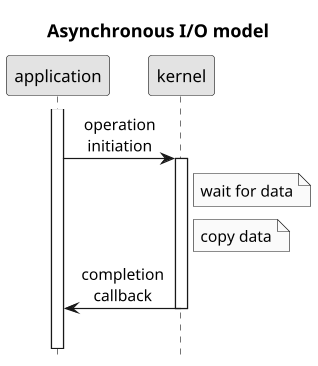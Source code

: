 @startuml
scale 1.2
title Asynchronous I/O model
hide footbox
skinparam monochrome true
skinparam defaultFontName Microsoft Sans Serif
skinparam titleFontSize 15
skinparam sequenceMessageAlign center

activate application
application->kernel: operation\ninitiation
activate kernel
Note right of kernel: wait for data
Note right of kernel: copy data
kernel->application: completion\ncallback
deactivate kernel

||25||
@enduml
